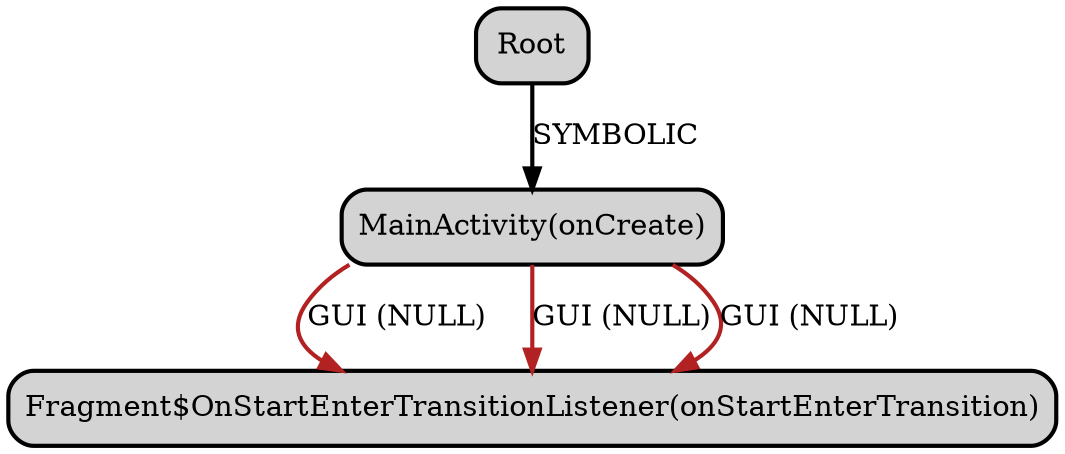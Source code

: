 digraph "CallGraph" {
    node [style="rounded,bold,filled"];
    node [shape=box];
    "Root" [label="Root",];
    "org.mozilla.focus.activity.MainActivity: void onCreate(android.os.Bundle)" [label="MainActivity(onCreate)",];
    "Root"->"org.mozilla.focus.activity.MainActivity: void onCreate(android.os.Bundle)" [label="SYMBOLIC",style=bold,color=black,];
    "android.support.v4.app.Fragment$OnStartEnterTransitionListener: void onStartEnterTransition()" [label="Fragment$OnStartEnterTransitionListener(onStartEnterTransition)",];
    "org.mozilla.focus.activity.MainActivity: void onCreate(android.os.Bundle)"->"android.support.v4.app.Fragment$OnStartEnterTransitionListener: void onStartEnterTransition()" [label="GUI (NULL)",style=bold,color=firebrick,];
    "org.mozilla.focus.activity.MainActivity: void onCreate(android.os.Bundle)"->"android.support.v4.app.Fragment$OnStartEnterTransitionListener: void onStartEnterTransition()" [label="GUI (NULL)",style=bold,color=firebrick,];
    "org.mozilla.focus.activity.MainActivity: void onCreate(android.os.Bundle)"->"android.support.v4.app.Fragment$OnStartEnterTransitionListener: void onStartEnterTransition()" [label="GUI (NULL)",style=bold,color=firebrick,];
}
